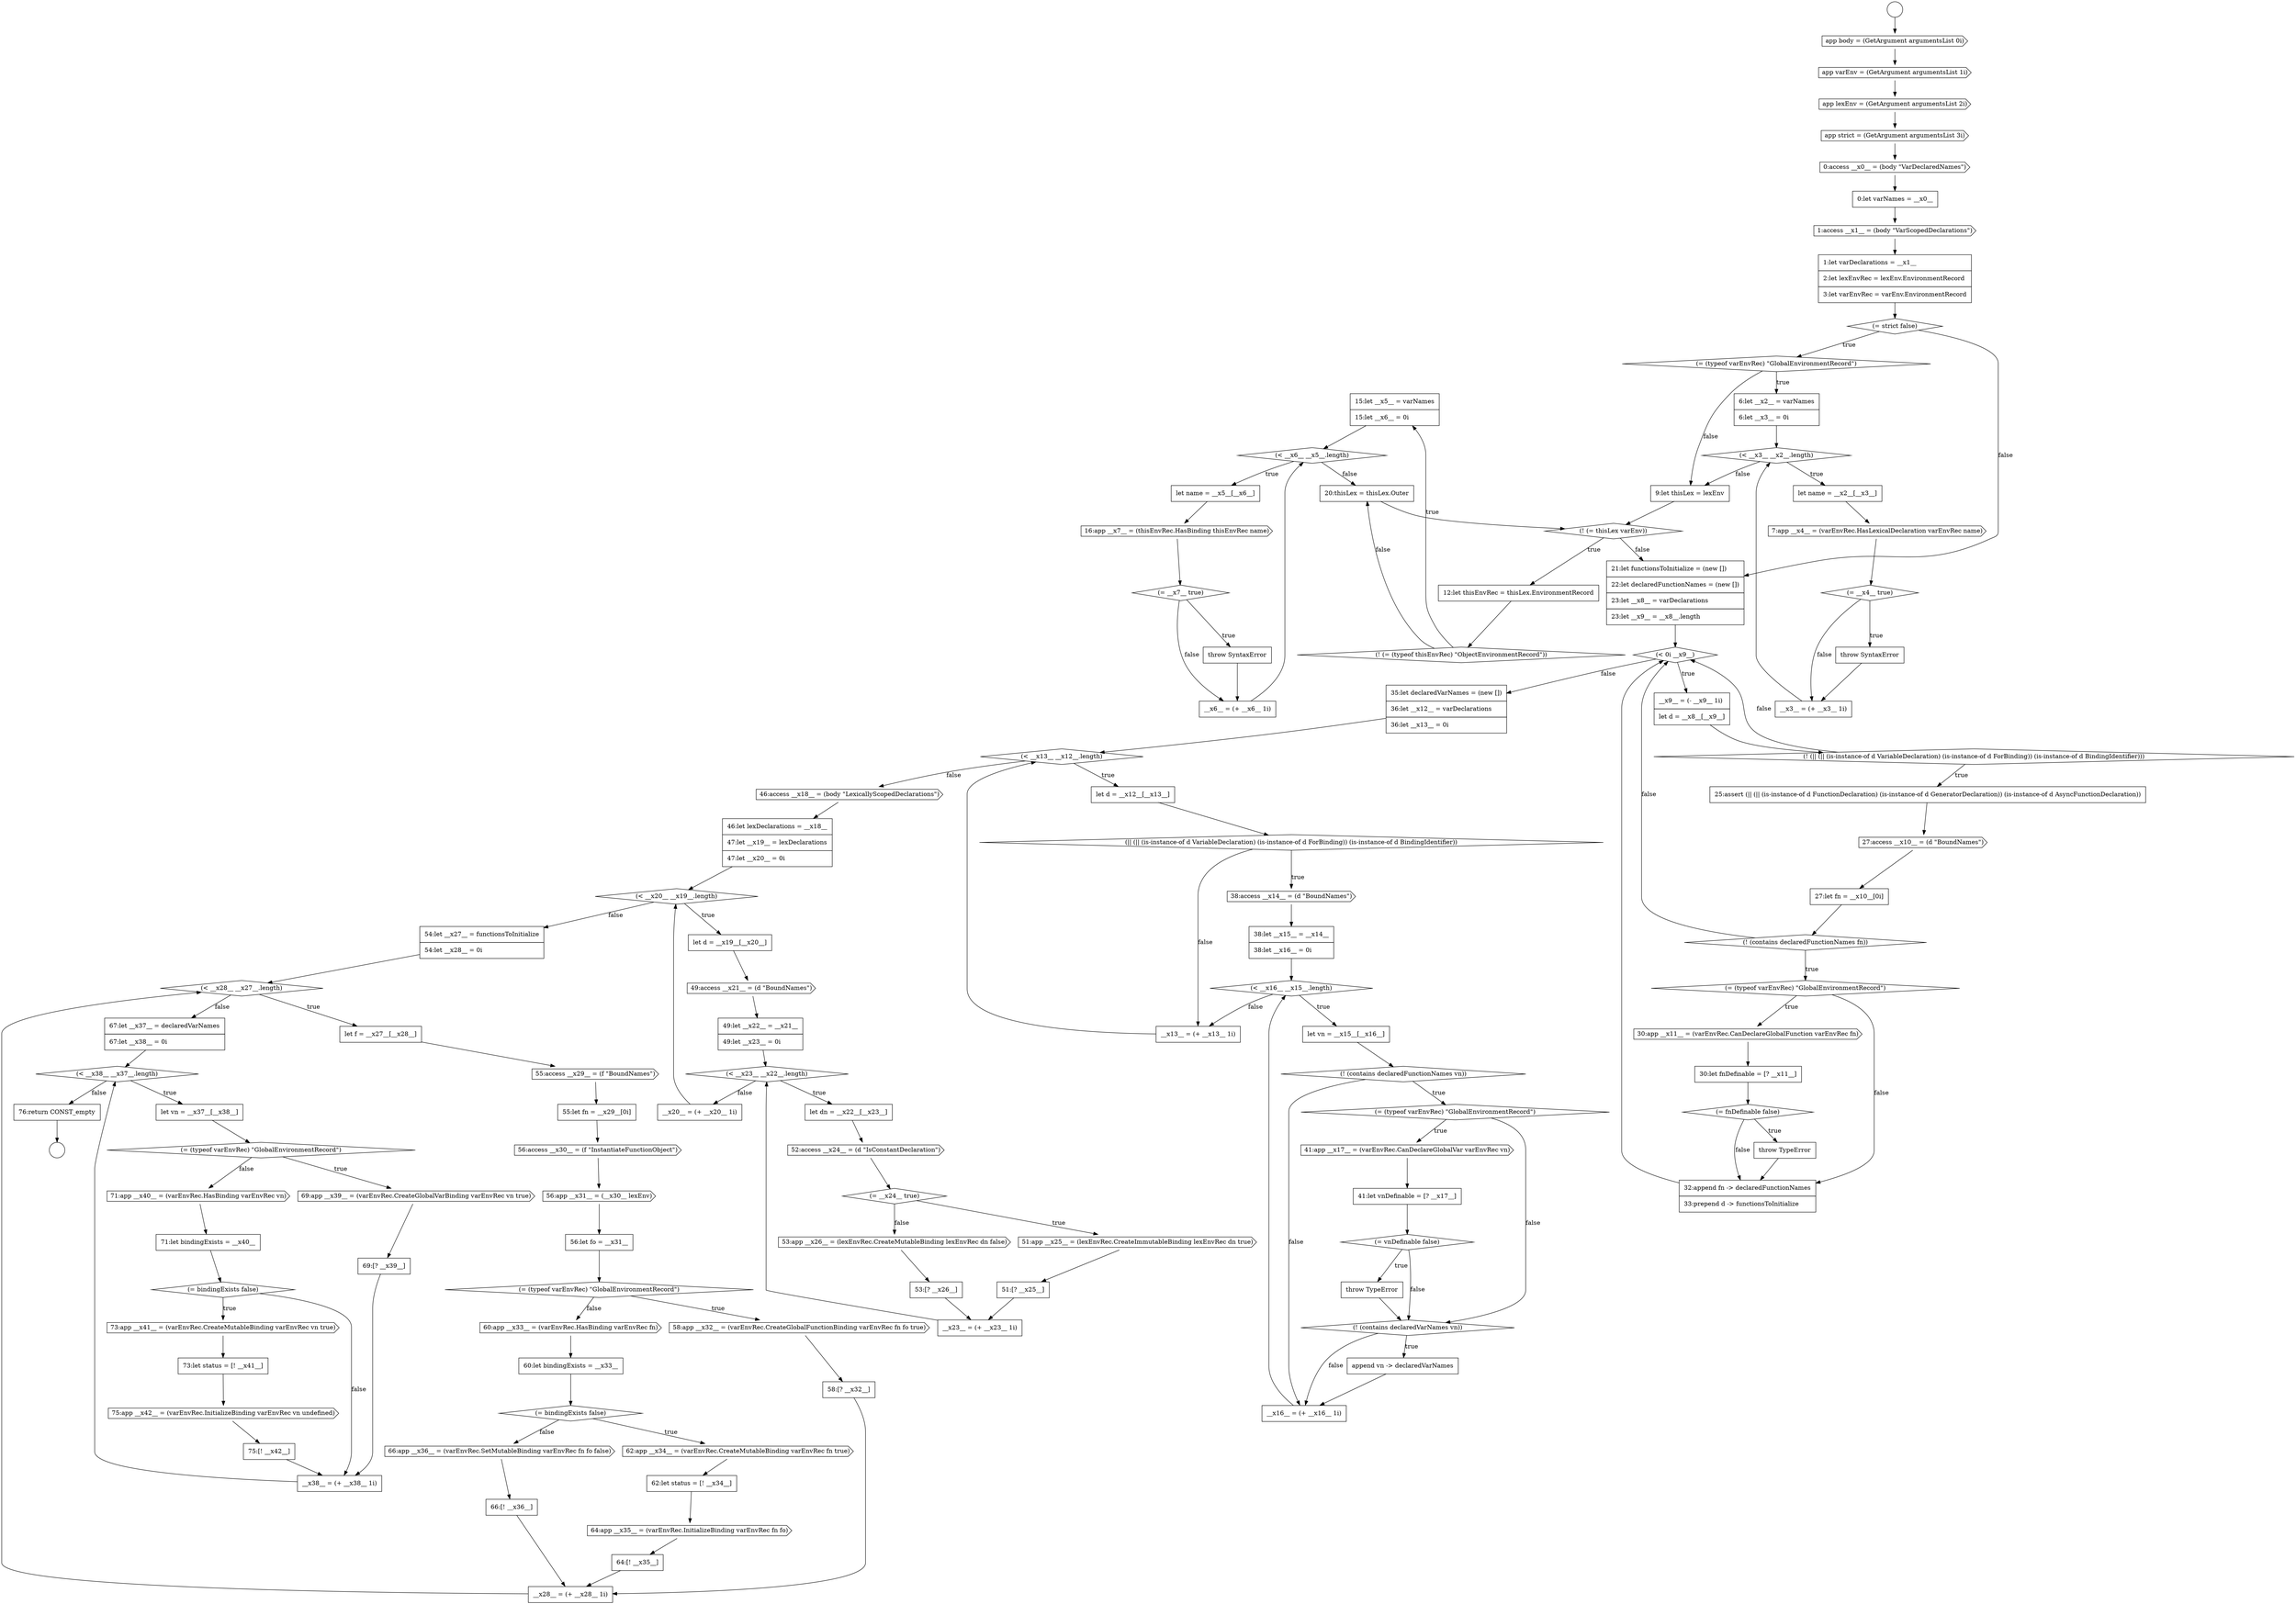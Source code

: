 digraph {
  node10698 [shape=none, margin=0, label=<<font color="black">
    <table border="0" cellborder="1" cellspacing="0" cellpadding="10">
      <tr><td align="left">15:let __x5__ = varNames</td></tr>
      <tr><td align="left">15:let __x6__ = 0i</td></tr>
    </table>
  </font>> color="black" fillcolor="white" style=filled]
  node10699 [shape=diamond, label=<<font color="black">(&lt; __x6__ __x5__.length)</font>> color="black" fillcolor="white" style=filled]
  node10785 [shape=none, margin=0, label=<<font color="black">
    <table border="0" cellborder="1" cellspacing="0" cellpadding="10">
      <tr><td align="left">73:let status = [! __x41__]</td></tr>
    </table>
  </font>> color="black" fillcolor="white" style=filled]
  node10730 [shape=cds, label=<<font color="black">41:app __x17__ = (varEnvRec.CanDeclareGlobalVar varEnvRec vn)</font>> color="black" fillcolor="white" style=filled]
  node10743 [shape=none, margin=0, label=<<font color="black">
    <table border="0" cellborder="1" cellspacing="0" cellpadding="10">
      <tr><td align="left">49:let __x22__ = __x21__</td></tr>
      <tr><td align="left">49:let __x23__ = 0i</td></tr>
    </table>
  </font>> color="black" fillcolor="white" style=filled]
  node10753 [shape=none, margin=0, label=<<font color="black">
    <table border="0" cellborder="1" cellspacing="0" cellpadding="10">
      <tr><td align="left">__x20__ = (+ __x20__ 1i)</td></tr>
    </table>
  </font>> color="black" fillcolor="white" style=filled]
  node10679 [shape=cds, label=<<font color="black">app lexEnv = (GetArgument argumentsList 2i)</font>> color="black" fillcolor="white" style=filled]
  node10780 [shape=none, margin=0, label=<<font color="black">
    <table border="0" cellborder="1" cellspacing="0" cellpadding="10">
      <tr><td align="left">69:[? __x39__]</td></tr>
    </table>
  </font>> color="black" fillcolor="white" style=filled]
  node10711 [shape=cds, label=<<font color="black">27:access __x10__ = (d &quot;BoundNames&quot;)</font>> color="black" fillcolor="white" style=filled]
  node10705 [shape=none, margin=0, label=<<font color="black">
    <table border="0" cellborder="1" cellspacing="0" cellpadding="10">
      <tr><td align="left">20:thisLex = thisLex.Outer</td></tr>
    </table>
  </font>> color="black" fillcolor="white" style=filled]
  node10694 [shape=none, margin=0, label=<<font color="black">
    <table border="0" cellborder="1" cellspacing="0" cellpadding="10">
      <tr><td align="left">9:let thisLex = lexEnv</td></tr>
    </table>
  </font>> color="black" fillcolor="white" style=filled]
  node10775 [shape=none, margin=0, label=<<font color="black">
    <table border="0" cellborder="1" cellspacing="0" cellpadding="10">
      <tr><td align="left">67:let __x37__ = declaredVarNames</td></tr>
      <tr><td align="left">67:let __x38__ = 0i</td></tr>
    </table>
  </font>> color="black" fillcolor="white" style=filled]
  node10772 [shape=cds, label=<<font color="black">66:app __x36__ = (varEnvRec.SetMutableBinding varEnvRec fn fo false)</font>> color="black" fillcolor="white" style=filled]
  node10715 [shape=cds, label=<<font color="black">30:app __x11__ = (varEnvRec.CanDeclareGlobalFunction varEnvRec fn)</font>> color="black" fillcolor="white" style=filled]
  node10747 [shape=diamond, label=<<font color="black">(= __x24__ true)</font>> color="black" fillcolor="white" style=filled]
  node10726 [shape=diamond, label=<<font color="black">(&lt; __x16__ __x15__.length)</font>> color="black" fillcolor="white" style=filled]
  node10737 [shape=none, margin=0, label=<<font color="black">
    <table border="0" cellborder="1" cellspacing="0" cellpadding="10">
      <tr><td align="left">__x13__ = (+ __x13__ 1i)</td></tr>
    </table>
  </font>> color="black" fillcolor="white" style=filled]
  node10751 [shape=none, margin=0, label=<<font color="black">
    <table border="0" cellborder="1" cellspacing="0" cellpadding="10">
      <tr><td align="left">53:[? __x26__]</td></tr>
    </table>
  </font>> color="black" fillcolor="white" style=filled]
  node10722 [shape=none, margin=0, label=<<font color="black">
    <table border="0" cellborder="1" cellspacing="0" cellpadding="10">
      <tr><td align="left">let d = __x12__[__x13__]</td></tr>
    </table>
  </font>> color="black" fillcolor="white" style=filled]
  node10719 [shape=none, margin=0, label=<<font color="black">
    <table border="0" cellborder="1" cellspacing="0" cellpadding="10">
      <tr><td align="left">32:append fn -&gt; declaredFunctionNames</td></tr>
      <tr><td align="left">33:prepend d -&gt; functionsToInitialize</td></tr>
    </table>
  </font>> color="black" fillcolor="white" style=filled]
  node10687 [shape=none, margin=0, label=<<font color="black">
    <table border="0" cellborder="1" cellspacing="0" cellpadding="10">
      <tr><td align="left">6:let __x2__ = varNames</td></tr>
      <tr><td align="left">6:let __x3__ = 0i</td></tr>
    </table>
  </font>> color="black" fillcolor="white" style=filled]
  node10702 [shape=diamond, label=<<font color="black">(= __x7__ true)</font>> color="black" fillcolor="white" style=filled]
  node10682 [shape=none, margin=0, label=<<font color="black">
    <table border="0" cellborder="1" cellspacing="0" cellpadding="10">
      <tr><td align="left">0:let varNames = __x0__</td></tr>
    </table>
  </font>> color="black" fillcolor="white" style=filled]
  node10764 [shape=none, margin=0, label=<<font color="black">
    <table border="0" cellborder="1" cellspacing="0" cellpadding="10">
      <tr><td align="left">58:[? __x32__]</td></tr>
    </table>
  </font>> color="black" fillcolor="white" style=filled]
  node10729 [shape=diamond, label=<<font color="black">(= (typeof varEnvRec) &quot;GlobalEnvironmentRecord&quot;)</font>> color="black" fillcolor="white" style=filled]
  node10746 [shape=cds, label=<<font color="black">52:access __x24__ = (d &quot;IsConstantDeclaration&quot;)</font>> color="black" fillcolor="white" style=filled]
  node10757 [shape=cds, label=<<font color="black">55:access __x29__ = (f &quot;BoundNames&quot;)</font>> color="black" fillcolor="white" style=filled]
  node10786 [shape=cds, label=<<font color="black">75:app __x42__ = (varEnvRec.InitializeBinding varEnvRec vn undefined)</font>> color="black" fillcolor="white" style=filled]
  node10734 [shape=diamond, label=<<font color="black">(! (contains declaredVarNames vn))</font>> color="black" fillcolor="white" style=filled]
  node10784 [shape=cds, label=<<font color="black">73:app __x41__ = (varEnvRec.CreateMutableBinding varEnvRec vn true)</font>> color="black" fillcolor="white" style=filled]
  node10690 [shape=cds, label=<<font color="black">7:app __x4__ = (varEnvRec.HasLexicalDeclaration varEnvRec name)</font>> color="black" fillcolor="white" style=filled]
  node10779 [shape=cds, label=<<font color="black">69:app __x39__ = (varEnvRec.CreateGlobalVarBinding varEnvRec vn true)</font>> color="black" fillcolor="white" style=filled]
  node10725 [shape=none, margin=0, label=<<font color="black">
    <table border="0" cellborder="1" cellspacing="0" cellpadding="10">
      <tr><td align="left">38:let __x15__ = __x14__</td></tr>
      <tr><td align="left">38:let __x16__ = 0i</td></tr>
    </table>
  </font>> color="black" fillcolor="white" style=filled]
  node10742 [shape=cds, label=<<font color="black">49:access __x21__ = (d &quot;BoundNames&quot;)</font>> color="black" fillcolor="white" style=filled]
  node10693 [shape=none, margin=0, label=<<font color="black">
    <table border="0" cellborder="1" cellspacing="0" cellpadding="10">
      <tr><td align="left">__x3__ = (+ __x3__ 1i)</td></tr>
    </table>
  </font>> color="black" fillcolor="white" style=filled]
  node10721 [shape=diamond, label=<<font color="black">(&lt; __x13__ __x12__.length)</font>> color="black" fillcolor="white" style=filled]
  node10710 [shape=none, margin=0, label=<<font color="black">
    <table border="0" cellborder="1" cellspacing="0" cellpadding="10">
      <tr><td align="left">25:assert (|| (|| (is-instance-of d FunctionDeclaration) (is-instance-of d GeneratorDeclaration)) (is-instance-of d AsyncFunctionDeclaration))</td></tr>
    </table>
  </font>> color="black" fillcolor="white" style=filled]
  node10756 [shape=none, margin=0, label=<<font color="black">
    <table border="0" cellborder="1" cellspacing="0" cellpadding="10">
      <tr><td align="left">let f = __x27__[__x28__]</td></tr>
    </table>
  </font>> color="black" fillcolor="white" style=filled]
  node10765 [shape=cds, label=<<font color="black">60:app __x33__ = (varEnvRec.HasBinding varEnvRec fn)</font>> color="black" fillcolor="white" style=filled]
  node10716 [shape=none, margin=0, label=<<font color="black">
    <table border="0" cellborder="1" cellspacing="0" cellpadding="10">
      <tr><td align="left">30:let fnDefinable = [? __x11__]</td></tr>
    </table>
  </font>> color="black" fillcolor="white" style=filled]
  node10748 [shape=cds, label=<<font color="black">51:app __x25__ = (lexEnvRec.CreateImmutableBinding lexEnvRec dn true)</font>> color="black" fillcolor="white" style=filled]
  node10731 [shape=none, margin=0, label=<<font color="black">
    <table border="0" cellborder="1" cellspacing="0" cellpadding="10">
      <tr><td align="left">41:let vnDefinable = [? __x17__]</td></tr>
    </table>
  </font>> color="black" fillcolor="white" style=filled]
  node10771 [shape=none, margin=0, label=<<font color="black">
    <table border="0" cellborder="1" cellspacing="0" cellpadding="10">
      <tr><td align="left">64:[! __x35__]</td></tr>
    </table>
  </font>> color="black" fillcolor="white" style=filled]
  node10676 [shape=circle label=" " color="black" fillcolor="white" style=filled]
  node10760 [shape=cds, label=<<font color="black">56:app __x31__ = (__x30__ lexEnv)</font>> color="black" fillcolor="white" style=filled]
  node10678 [shape=cds, label=<<font color="black">app varEnv = (GetArgument argumentsList 1i)</font>> color="black" fillcolor="white" style=filled]
  node10708 [shape=none, margin=0, label=<<font color="black">
    <table border="0" cellborder="1" cellspacing="0" cellpadding="10">
      <tr><td align="left">__x9__ = (- __x9__ 1i)</td></tr>
      <tr><td align="left">let d = __x8__[__x9__]</td></tr>
    </table>
  </font>> color="black" fillcolor="white" style=filled]
  node10761 [shape=none, margin=0, label=<<font color="black">
    <table border="0" cellborder="1" cellspacing="0" cellpadding="10">
      <tr><td align="left">56:let fo = __x31__</td></tr>
    </table>
  </font>> color="black" fillcolor="white" style=filled]
  node10776 [shape=diamond, label=<<font color="black">(&lt; __x38__ __x37__.length)</font>> color="black" fillcolor="white" style=filled]
  node10688 [shape=diamond, label=<<font color="black">(&lt; __x3__ __x2__.length)</font>> color="black" fillcolor="white" style=filled]
  node10752 [shape=none, margin=0, label=<<font color="black">
    <table border="0" cellborder="1" cellspacing="0" cellpadding="10">
      <tr><td align="left">__x23__ = (+ __x23__ 1i)</td></tr>
    </table>
  </font>> color="black" fillcolor="white" style=filled]
  node10720 [shape=none, margin=0, label=<<font color="black">
    <table border="0" cellborder="1" cellspacing="0" cellpadding="10">
      <tr><td align="left">35:let declaredVarNames = (new [])</td></tr>
      <tr><td align="left">36:let __x12__ = varDeclarations</td></tr>
      <tr><td align="left">36:let __x13__ = 0i</td></tr>
    </table>
  </font>> color="black" fillcolor="white" style=filled]
  node10787 [shape=none, margin=0, label=<<font color="black">
    <table border="0" cellborder="1" cellspacing="0" cellpadding="10">
      <tr><td align="left">75:[! __x42__]</td></tr>
    </table>
  </font>> color="black" fillcolor="white" style=filled]
  node10735 [shape=none, margin=0, label=<<font color="black">
    <table border="0" cellborder="1" cellspacing="0" cellpadding="10">
      <tr><td align="left">append vn -&gt; declaredVarNames</td></tr>
    </table>
  </font>> color="black" fillcolor="white" style=filled]
  node10740 [shape=diamond, label=<<font color="black">(&lt; __x20__ __x19__.length)</font>> color="black" fillcolor="white" style=filled]
  node10689 [shape=none, margin=0, label=<<font color="black">
    <table border="0" cellborder="1" cellspacing="0" cellpadding="10">
      <tr><td align="left">let name = __x2__[__x3__]</td></tr>
    </table>
  </font>> color="black" fillcolor="white" style=filled]
  node10783 [shape=diamond, label=<<font color="black">(= bindingExists false)</font>> color="black" fillcolor="white" style=filled]
  node10683 [shape=cds, label=<<font color="black">1:access __x1__ = (body &quot;VarScopedDeclarations&quot;)</font>> color="black" fillcolor="white" style=filled]
  node10703 [shape=none, margin=0, label=<<font color="black">
    <table border="0" cellborder="1" cellspacing="0" cellpadding="10">
      <tr><td align="left">throw SyntaxError</td></tr>
    </table>
  </font>> color="black" fillcolor="white" style=filled]
  node10709 [shape=diamond, label=<<font color="black">(! (|| (|| (is-instance-of d VariableDeclaration) (is-instance-of d ForBinding)) (is-instance-of d BindingIdentifier)))</font>> color="black" fillcolor="white" style=filled]
  node10700 [shape=none, margin=0, label=<<font color="black">
    <table border="0" cellborder="1" cellspacing="0" cellpadding="10">
      <tr><td align="left">let name = __x5__[__x6__]</td></tr>
    </table>
  </font>> color="black" fillcolor="white" style=filled]
  node10770 [shape=cds, label=<<font color="black">64:app __x35__ = (varEnvRec.InitializeBinding varEnvRec fn fo)</font>> color="black" fillcolor="white" style=filled]
  node10728 [shape=diamond, label=<<font color="black">(! (contains declaredFunctionNames vn))</font>> color="black" fillcolor="white" style=filled]
  node10741 [shape=none, margin=0, label=<<font color="black">
    <table border="0" cellborder="1" cellspacing="0" cellpadding="10">
      <tr><td align="left">let d = __x19__[__x20__]</td></tr>
    </table>
  </font>> color="black" fillcolor="white" style=filled]
  node10677 [shape=cds, label=<<font color="black">app body = (GetArgument argumentsList 0i)</font>> color="black" fillcolor="white" style=filled]
  node10675 [shape=circle label=" " color="black" fillcolor="white" style=filled]
  node10766 [shape=none, margin=0, label=<<font color="black">
    <table border="0" cellborder="1" cellspacing="0" cellpadding="10">
      <tr><td align="left">60:let bindingExists = __x33__</td></tr>
    </table>
  </font>> color="black" fillcolor="white" style=filled]
  node10696 [shape=none, margin=0, label=<<font color="black">
    <table border="0" cellborder="1" cellspacing="0" cellpadding="10">
      <tr><td align="left">12:let thisEnvRec = thisLex.EnvironmentRecord</td></tr>
    </table>
  </font>> color="black" fillcolor="white" style=filled]
  node10778 [shape=diamond, label=<<font color="black">(= (typeof varEnvRec) &quot;GlobalEnvironmentRecord&quot;)</font>> color="black" fillcolor="white" style=filled]
  node10732 [shape=diamond, label=<<font color="black">(= vnDefinable false)</font>> color="black" fillcolor="white" style=filled]
  node10755 [shape=diamond, label=<<font color="black">(&lt; __x28__ __x27__.length)</font>> color="black" fillcolor="white" style=filled]
  node10782 [shape=none, margin=0, label=<<font color="black">
    <table border="0" cellborder="1" cellspacing="0" cellpadding="10">
      <tr><td align="left">71:let bindingExists = __x40__</td></tr>
    </table>
  </font>> color="black" fillcolor="white" style=filled]
  node10707 [shape=diamond, label=<<font color="black">(&lt; 0i __x9__)</font>> color="black" fillcolor="white" style=filled]
  node10762 [shape=diamond, label=<<font color="black">(= (typeof varEnvRec) &quot;GlobalEnvironmentRecord&quot;)</font>> color="black" fillcolor="white" style=filled]
  node10692 [shape=none, margin=0, label=<<font color="black">
    <table border="0" cellborder="1" cellspacing="0" cellpadding="10">
      <tr><td align="left">throw SyntaxError</td></tr>
    </table>
  </font>> color="black" fillcolor="white" style=filled]
  node10749 [shape=none, margin=0, label=<<font color="black">
    <table border="0" cellborder="1" cellspacing="0" cellpadding="10">
      <tr><td align="left">51:[? __x25__]</td></tr>
    </table>
  </font>> color="black" fillcolor="white" style=filled]
  node10759 [shape=cds, label=<<font color="black">56:access __x30__ = (f &quot;InstantiateFunctionObject&quot;)</font>> color="black" fillcolor="white" style=filled]
  node10788 [shape=none, margin=0, label=<<font color="black">
    <table border="0" cellborder="1" cellspacing="0" cellpadding="10">
      <tr><td align="left">__x38__ = (+ __x38__ 1i)</td></tr>
    </table>
  </font>> color="black" fillcolor="white" style=filled]
  node10736 [shape=none, margin=0, label=<<font color="black">
    <table border="0" cellborder="1" cellspacing="0" cellpadding="10">
      <tr><td align="left">__x16__ = (+ __x16__ 1i)</td></tr>
    </table>
  </font>> color="black" fillcolor="white" style=filled]
  node10685 [shape=diamond, label=<<font color="black">(= strict false)</font>> color="black" fillcolor="white" style=filled]
  node10684 [shape=none, margin=0, label=<<font color="black">
    <table border="0" cellborder="1" cellspacing="0" cellpadding="10">
      <tr><td align="left">1:let varDeclarations = __x1__</td></tr>
      <tr><td align="left">2:let lexEnvRec = lexEnv.EnvironmentRecord</td></tr>
      <tr><td align="left">3:let varEnvRec = varEnv.EnvironmentRecord</td></tr>
    </table>
  </font>> color="black" fillcolor="white" style=filled]
  node10704 [shape=none, margin=0, label=<<font color="black">
    <table border="0" cellborder="1" cellspacing="0" cellpadding="10">
      <tr><td align="left">__x6__ = (+ __x6__ 1i)</td></tr>
    </table>
  </font>> color="black" fillcolor="white" style=filled]
  node10739 [shape=none, margin=0, label=<<font color="black">
    <table border="0" cellborder="1" cellspacing="0" cellpadding="10">
      <tr><td align="left">46:let lexDeclarations = __x18__</td></tr>
      <tr><td align="left">47:let __x19__ = lexDeclarations</td></tr>
      <tr><td align="left">47:let __x20__ = 0i</td></tr>
    </table>
  </font>> color="black" fillcolor="white" style=filled]
  node10717 [shape=diamond, label=<<font color="black">(= fnDefinable false)</font>> color="black" fillcolor="white" style=filled]
  node10724 [shape=cds, label=<<font color="black">38:access __x14__ = (d &quot;BoundNames&quot;)</font>> color="black" fillcolor="white" style=filled]
  node10769 [shape=none, margin=0, label=<<font color="black">
    <table border="0" cellborder="1" cellspacing="0" cellpadding="10">
      <tr><td align="left">62:let status = [! __x34__]</td></tr>
    </table>
  </font>> color="black" fillcolor="white" style=filled]
  node10680 [shape=cds, label=<<font color="black">app strict = (GetArgument argumentsList 3i)</font>> color="black" fillcolor="white" style=filled]
  node10714 [shape=diamond, label=<<font color="black">(= (typeof varEnvRec) &quot;GlobalEnvironmentRecord&quot;)</font>> color="black" fillcolor="white" style=filled]
  node10712 [shape=none, margin=0, label=<<font color="black">
    <table border="0" cellborder="1" cellspacing="0" cellpadding="10">
      <tr><td align="left">27:let fn = __x10__[0i]</td></tr>
    </table>
  </font>> color="black" fillcolor="white" style=filled]
  node10754 [shape=none, margin=0, label=<<font color="black">
    <table border="0" cellborder="1" cellspacing="0" cellpadding="10">
      <tr><td align="left">54:let __x27__ = functionsToInitialize</td></tr>
      <tr><td align="left">54:let __x28__ = 0i</td></tr>
    </table>
  </font>> color="black" fillcolor="white" style=filled]
  node10767 [shape=diamond, label=<<font color="black">(= bindingExists false)</font>> color="black" fillcolor="white" style=filled]
  node10774 [shape=none, margin=0, label=<<font color="black">
    <table border="0" cellborder="1" cellspacing="0" cellpadding="10">
      <tr><td align="left">__x28__ = (+ __x28__ 1i)</td></tr>
    </table>
  </font>> color="black" fillcolor="white" style=filled]
  node10744 [shape=diamond, label=<<font color="black">(&lt; __x23__ __x22__.length)</font>> color="black" fillcolor="white" style=filled]
  node10727 [shape=none, margin=0, label=<<font color="black">
    <table border="0" cellborder="1" cellspacing="0" cellpadding="10">
      <tr><td align="left">let vn = __x15__[__x16__]</td></tr>
    </table>
  </font>> color="black" fillcolor="white" style=filled]
  node10697 [shape=diamond, label=<<font color="black">(! (= (typeof thisEnvRec) &quot;ObjectEnvironmentRecord&quot;))</font>> color="black" fillcolor="white" style=filled]
  node10789 [shape=none, margin=0, label=<<font color="black">
    <table border="0" cellborder="1" cellspacing="0" cellpadding="10">
      <tr><td align="left">76:return CONST_empty</td></tr>
    </table>
  </font>> color="black" fillcolor="white" style=filled]
  node10777 [shape=none, margin=0, label=<<font color="black">
    <table border="0" cellborder="1" cellspacing="0" cellpadding="10">
      <tr><td align="left">let vn = __x37__[__x38__]</td></tr>
    </table>
  </font>> color="black" fillcolor="white" style=filled]
  node10738 [shape=cds, label=<<font color="black">46:access __x18__ = (body &quot;LexicallyScopedDeclarations&quot;)</font>> color="black" fillcolor="white" style=filled]
  node10695 [shape=diamond, label=<<font color="black">(! (= thisLex varEnv))</font>> color="black" fillcolor="white" style=filled]
  node10701 [shape=cds, label=<<font color="black">16:app __x7__ = (thisEnvRec.HasBinding thisEnvRec name)</font>> color="black" fillcolor="white" style=filled]
  node10681 [shape=cds, label=<<font color="black">0:access __x0__ = (body &quot;VarDeclaredNames&quot;)</font>> color="black" fillcolor="white" style=filled]
  node10733 [shape=none, margin=0, label=<<font color="black">
    <table border="0" cellborder="1" cellspacing="0" cellpadding="10">
      <tr><td align="left">throw TypeError</td></tr>
    </table>
  </font>> color="black" fillcolor="white" style=filled]
  node10691 [shape=diamond, label=<<font color="black">(= __x4__ true)</font>> color="black" fillcolor="white" style=filled]
  node10781 [shape=cds, label=<<font color="black">71:app __x40__ = (varEnvRec.HasBinding varEnvRec vn)</font>> color="black" fillcolor="white" style=filled]
  node10718 [shape=none, margin=0, label=<<font color="black">
    <table border="0" cellborder="1" cellspacing="0" cellpadding="10">
      <tr><td align="left">throw TypeError</td></tr>
    </table>
  </font>> color="black" fillcolor="white" style=filled]
  node10713 [shape=diamond, label=<<font color="black">(! (contains declaredFunctionNames fn))</font>> color="black" fillcolor="white" style=filled]
  node10773 [shape=none, margin=0, label=<<font color="black">
    <table border="0" cellborder="1" cellspacing="0" cellpadding="10">
      <tr><td align="left">66:[! __x36__]</td></tr>
    </table>
  </font>> color="black" fillcolor="white" style=filled]
  node10758 [shape=none, margin=0, label=<<font color="black">
    <table border="0" cellborder="1" cellspacing="0" cellpadding="10">
      <tr><td align="left">55:let fn = __x29__[0i]</td></tr>
    </table>
  </font>> color="black" fillcolor="white" style=filled]
  node10706 [shape=none, margin=0, label=<<font color="black">
    <table border="0" cellborder="1" cellspacing="0" cellpadding="10">
      <tr><td align="left">21:let functionsToInitialize = (new [])</td></tr>
      <tr><td align="left">22:let declaredFunctionNames = (new [])</td></tr>
      <tr><td align="left">23:let __x8__ = varDeclarations</td></tr>
      <tr><td align="left">23:let __x9__ = __x8__.length</td></tr>
    </table>
  </font>> color="black" fillcolor="white" style=filled]
  node10723 [shape=diamond, label=<<font color="black">(|| (|| (is-instance-of d VariableDeclaration) (is-instance-of d ForBinding)) (is-instance-of d BindingIdentifier))</font>> color="black" fillcolor="white" style=filled]
  node10763 [shape=cds, label=<<font color="black">58:app __x32__ = (varEnvRec.CreateGlobalFunctionBinding varEnvRec fn fo true)</font>> color="black" fillcolor="white" style=filled]
  node10750 [shape=cds, label=<<font color="black">53:app __x26__ = (lexEnvRec.CreateMutableBinding lexEnvRec dn false)</font>> color="black" fillcolor="white" style=filled]
  node10768 [shape=cds, label=<<font color="black">62:app __x34__ = (varEnvRec.CreateMutableBinding varEnvRec fn true)</font>> color="black" fillcolor="white" style=filled]
  node10686 [shape=diamond, label=<<font color="black">(= (typeof varEnvRec) &quot;GlobalEnvironmentRecord&quot;)</font>> color="black" fillcolor="white" style=filled]
  node10745 [shape=none, margin=0, label=<<font color="black">
    <table border="0" cellborder="1" cellspacing="0" cellpadding="10">
      <tr><td align="left">let dn = __x22__[__x23__]</td></tr>
    </table>
  </font>> color="black" fillcolor="white" style=filled]
  node10777 -> node10778 [ color="black"]
  node10712 -> node10713 [ color="black"]
  node10694 -> node10695 [ color="black"]
  node10736 -> node10726 [ color="black"]
  node10767 -> node10768 [label=<<font color="black">true</font>> color="black"]
  node10767 -> node10772 [label=<<font color="black">false</font>> color="black"]
  node10763 -> node10764 [ color="black"]
  node10685 -> node10686 [label=<<font color="black">true</font>> color="black"]
  node10685 -> node10706 [label=<<font color="black">false</font>> color="black"]
  node10683 -> node10684 [ color="black"]
  node10699 -> node10700 [label=<<font color="black">true</font>> color="black"]
  node10699 -> node10705 [label=<<font color="black">false</font>> color="black"]
  node10708 -> node10709 [ color="black"]
  node10759 -> node10760 [ color="black"]
  node10789 -> node10676 [ color="black"]
  node10766 -> node10767 [ color="black"]
  node10761 -> node10762 [ color="black"]
  node10785 -> node10786 [ color="black"]
  node10700 -> node10701 [ color="black"]
  node10679 -> node10680 [ color="black"]
  node10741 -> node10742 [ color="black"]
  node10755 -> node10756 [label=<<font color="black">true</font>> color="black"]
  node10755 -> node10775 [label=<<font color="black">false</font>> color="black"]
  node10707 -> node10708 [label=<<font color="black">true</font>> color="black"]
  node10707 -> node10720 [label=<<font color="black">false</font>> color="black"]
  node10727 -> node10728 [ color="black"]
  node10701 -> node10702 [ color="black"]
  node10718 -> node10719 [ color="black"]
  node10779 -> node10780 [ color="black"]
  node10780 -> node10788 [ color="black"]
  node10735 -> node10736 [ color="black"]
  node10749 -> node10752 [ color="black"]
  node10746 -> node10747 [ color="black"]
  node10706 -> node10707 [ color="black"]
  node10704 -> node10699 [ color="black"]
  node10742 -> node10743 [ color="black"]
  node10786 -> node10787 [ color="black"]
  node10692 -> node10693 [ color="black"]
  node10681 -> node10682 [ color="black"]
  node10756 -> node10757 [ color="black"]
  node10691 -> node10692 [label=<<font color="black">true</font>> color="black"]
  node10691 -> node10693 [label=<<font color="black">false</font>> color="black"]
  node10788 -> node10776 [ color="black"]
  node10787 -> node10788 [ color="black"]
  node10678 -> node10679 [ color="black"]
  node10770 -> node10771 [ color="black"]
  node10682 -> node10683 [ color="black"]
  node10710 -> node10711 [ color="black"]
  node10696 -> node10697 [ color="black"]
  node10713 -> node10714 [label=<<font color="black">true</font>> color="black"]
  node10713 -> node10707 [label=<<font color="black">false</font>> color="black"]
  node10783 -> node10784 [label=<<font color="black">true</font>> color="black"]
  node10783 -> node10788 [label=<<font color="black">false</font>> color="black"]
  node10702 -> node10703 [label=<<font color="black">true</font>> color="black"]
  node10702 -> node10704 [label=<<font color="black">false</font>> color="black"]
  node10747 -> node10748 [label=<<font color="black">true</font>> color="black"]
  node10747 -> node10750 [label=<<font color="black">false</font>> color="black"]
  node10714 -> node10715 [label=<<font color="black">true</font>> color="black"]
  node10714 -> node10719 [label=<<font color="black">false</font>> color="black"]
  node10739 -> node10740 [ color="black"]
  node10772 -> node10773 [ color="black"]
  node10728 -> node10729 [label=<<font color="black">true</font>> color="black"]
  node10728 -> node10736 [label=<<font color="black">false</font>> color="black"]
  node10733 -> node10734 [ color="black"]
  node10778 -> node10779 [label=<<font color="black">true</font>> color="black"]
  node10778 -> node10781 [label=<<font color="black">false</font>> color="black"]
  node10765 -> node10766 [ color="black"]
  node10773 -> node10774 [ color="black"]
  node10774 -> node10755 [ color="black"]
  node10725 -> node10726 [ color="black"]
  node10753 -> node10740 [ color="black"]
  node10677 -> node10678 [ color="black"]
  node10675 -> node10677 [ color="black"]
  node10709 -> node10710 [label=<<font color="black">true</font>> color="black"]
  node10709 -> node10707 [label=<<font color="black">false</font>> color="black"]
  node10711 -> node10712 [ color="black"]
  node10716 -> node10717 [ color="black"]
  node10720 -> node10721 [ color="black"]
  node10782 -> node10783 [ color="black"]
  node10723 -> node10724 [label=<<font color="black">true</font>> color="black"]
  node10723 -> node10737 [label=<<font color="black">false</font>> color="black"]
  node10698 -> node10699 [ color="black"]
  node10764 -> node10774 [ color="black"]
  node10748 -> node10749 [ color="black"]
  node10757 -> node10758 [ color="black"]
  node10760 -> node10761 [ color="black"]
  node10722 -> node10723 [ color="black"]
  node10687 -> node10688 [ color="black"]
  node10745 -> node10746 [ color="black"]
  node10750 -> node10751 [ color="black"]
  node10744 -> node10745 [label=<<font color="black">true</font>> color="black"]
  node10744 -> node10753 [label=<<font color="black">false</font>> color="black"]
  node10737 -> node10721 [ color="black"]
  node10738 -> node10739 [ color="black"]
  node10684 -> node10685 [ color="black"]
  node10697 -> node10698 [label=<<font color="black">true</font>> color="black"]
  node10697 -> node10705 [label=<<font color="black">false</font>> color="black"]
  node10689 -> node10690 [ color="black"]
  node10695 -> node10696 [label=<<font color="black">true</font>> color="black"]
  node10695 -> node10706 [label=<<font color="black">false</font>> color="black"]
  node10743 -> node10744 [ color="black"]
  node10732 -> node10733 [label=<<font color="black">true</font>> color="black"]
  node10732 -> node10734 [label=<<font color="black">false</font>> color="black"]
  node10688 -> node10689 [label=<<font color="black">true</font>> color="black"]
  node10688 -> node10694 [label=<<font color="black">false</font>> color="black"]
  node10693 -> node10688 [ color="black"]
  node10721 -> node10722 [label=<<font color="black">true</font>> color="black"]
  node10721 -> node10738 [label=<<font color="black">false</font>> color="black"]
  node10768 -> node10769 [ color="black"]
  node10754 -> node10755 [ color="black"]
  node10726 -> node10727 [label=<<font color="black">true</font>> color="black"]
  node10726 -> node10737 [label=<<font color="black">false</font>> color="black"]
  node10703 -> node10704 [ color="black"]
  node10734 -> node10735 [label=<<font color="black">true</font>> color="black"]
  node10734 -> node10736 [label=<<font color="black">false</font>> color="black"]
  node10724 -> node10725 [ color="black"]
  node10784 -> node10785 [ color="black"]
  node10740 -> node10741 [label=<<font color="black">true</font>> color="black"]
  node10740 -> node10754 [label=<<font color="black">false</font>> color="black"]
  node10771 -> node10774 [ color="black"]
  node10775 -> node10776 [ color="black"]
  node10776 -> node10777 [label=<<font color="black">true</font>> color="black"]
  node10776 -> node10789 [label=<<font color="black">false</font>> color="black"]
  node10680 -> node10681 [ color="black"]
  node10762 -> node10763 [label=<<font color="black">true</font>> color="black"]
  node10762 -> node10765 [label=<<font color="black">false</font>> color="black"]
  node10717 -> node10718 [label=<<font color="black">true</font>> color="black"]
  node10717 -> node10719 [label=<<font color="black">false</font>> color="black"]
  node10690 -> node10691 [ color="black"]
  node10715 -> node10716 [ color="black"]
  node10769 -> node10770 [ color="black"]
  node10729 -> node10730 [label=<<font color="black">true</font>> color="black"]
  node10729 -> node10734 [label=<<font color="black">false</font>> color="black"]
  node10719 -> node10707 [ color="black"]
  node10686 -> node10687 [label=<<font color="black">true</font>> color="black"]
  node10686 -> node10694 [label=<<font color="black">false</font>> color="black"]
  node10758 -> node10759 [ color="black"]
  node10752 -> node10744 [ color="black"]
  node10781 -> node10782 [ color="black"]
  node10730 -> node10731 [ color="black"]
  node10751 -> node10752 [ color="black"]
  node10705 -> node10695 [ color="black"]
  node10731 -> node10732 [ color="black"]
}
